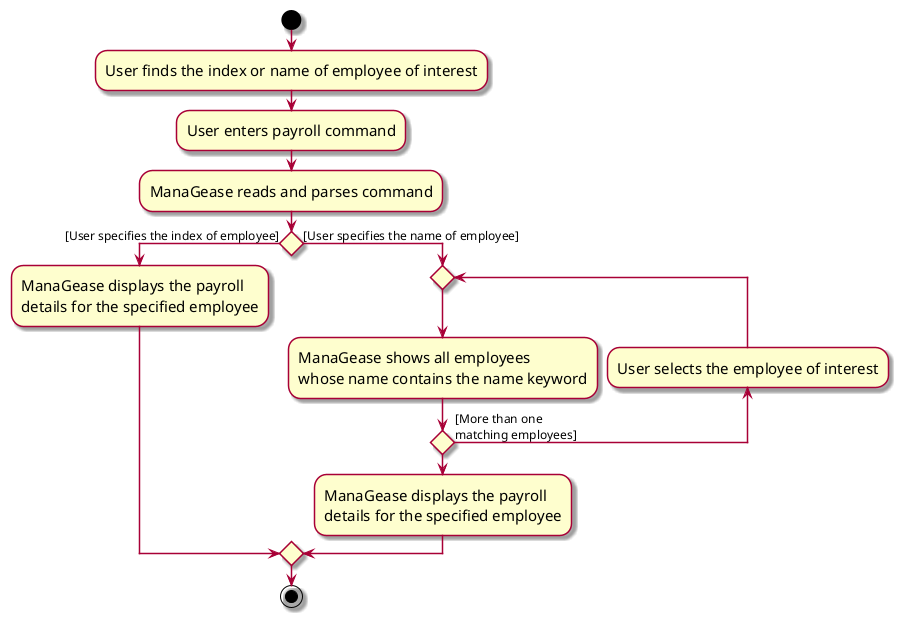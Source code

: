 @startuml
skin rose
skinparam ActivityFontSize 15
skinparam ArrowFontSize 12

start

:User finds the index or name of employee of interest;
:User enters payroll command;
:ManaGease reads and parses command;

    if () then ([User specifies the index of employee])
        :ManaGease displays the payroll
        details for the specified employee;
    else ([User specifies the name of employee])
        repeat
        :ManaGease shows all employees
        whose name contains the name keyword;
        backward:User selects the employee of interest;
        repeat while () is ([More than one
        matching employees])
            :ManaGease displays the payroll
            details for the specified employee;
    endif

stop

@enduml
